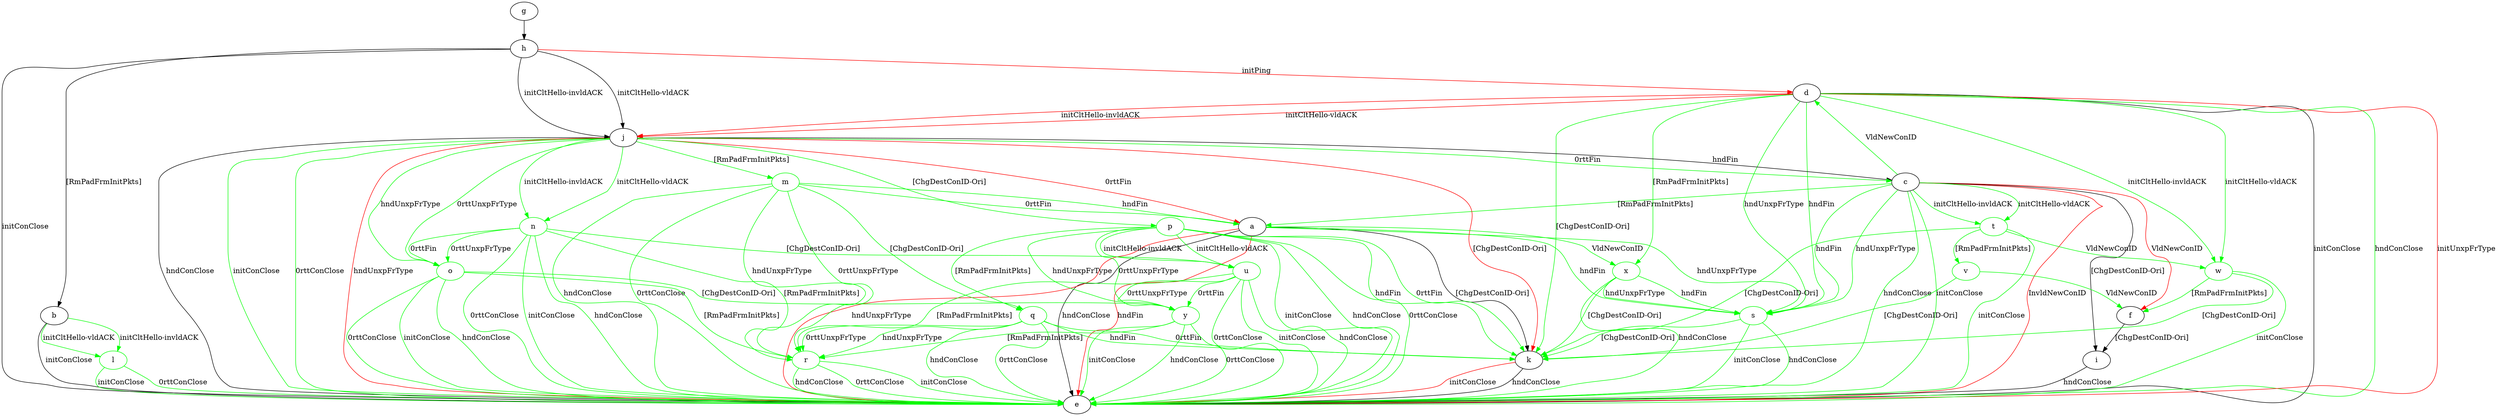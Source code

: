 digraph "" {
	a -> e	[key=0,
		label="hndConClose "];
	a -> e	[key=1,
		color=red,
		label="hndFin "];
	a -> e	[key=2,
		color=red,
		label="hndUnxpFrType "];
	a -> k	[key=0,
		label="[ChgDestConID-Ori] "];
	s	[color=green];
	a -> s	[key=0,
		color=green,
		label="hndFin "];
	a -> s	[key=1,
		color=green,
		label="hndUnxpFrType "];
	x	[color=green];
	a -> x	[key=0,
		color=green,
		label="VldNewConID "];
	b -> e	[key=0,
		label="initConClose "];
	l	[color=green];
	b -> l	[key=0,
		color=green,
		label="initCltHello-vldACK "];
	b -> l	[key=1,
		color=green,
		label="initCltHello-invldACK "];
	c -> a	[key=0,
		color=green,
		label="[RmPadFrmInitPkts] "];
	c -> d	[key=0,
		color=green,
		label="VldNewConID "];
	c -> e	[key=0,
		color=green,
		label="initConClose "];
	c -> e	[key=1,
		color=green,
		label="hndConClose "];
	c -> e	[key=2,
		color=red,
		label="InvldNewConID "];
	c -> f	[key=0,
		color=red,
		label="VldNewConID "];
	c -> i	[key=0,
		label="[ChgDestConID-Ori] "];
	c -> s	[key=0,
		color=green,
		label="hndFin "];
	c -> s	[key=1,
		color=green,
		label="hndUnxpFrType "];
	t	[color=green];
	c -> t	[key=0,
		color=green,
		label="initCltHello-vldACK "];
	c -> t	[key=1,
		color=green,
		label="initCltHello-invldACK "];
	d -> e	[key=0,
		label="initConClose "];
	d -> e	[key=1,
		color=green,
		label="hndConClose "];
	d -> e	[key=2,
		color=red,
		label="initUnxpFrType "];
	d -> j	[key=0,
		color=red,
		label="initCltHello-vldACK "];
	d -> j	[key=1,
		color=red,
		label="initCltHello-invldACK "];
	d -> k	[key=0,
		color=green,
		label="[ChgDestConID-Ori] "];
	d -> s	[key=0,
		color=green,
		label="hndFin "];
	d -> s	[key=1,
		color=green,
		label="hndUnxpFrType "];
	w	[color=green];
	d -> w	[key=0,
		color=green,
		label="initCltHello-vldACK "];
	d -> w	[key=1,
		color=green,
		label="initCltHello-invldACK "];
	d -> x	[key=0,
		color=green,
		label="[RmPadFrmInitPkts] "];
	f -> i	[key=0,
		label="[ChgDestConID-Ori] "];
	g -> h	[key=0];
	h -> b	[key=0,
		label="[RmPadFrmInitPkts] "];
	h -> d	[key=0,
		color=red,
		label="initPing "];
	h -> e	[key=0,
		label="initConClose "];
	h -> j	[key=0,
		label="initCltHello-vldACK "];
	h -> j	[key=1,
		label="initCltHello-invldACK "];
	i -> e	[key=0,
		label="hndConClose "];
	j -> a	[key=0,
		color=red,
		label="0rttFin "];
	j -> c	[key=0,
		label="hndFin "];
	j -> c	[key=1,
		color=green,
		label="0rttFin "];
	j -> e	[key=0,
		label="hndConClose "];
	j -> e	[key=1,
		color=green,
		label="initConClose "];
	j -> e	[key=2,
		color=green,
		label="0rttConClose "];
	j -> e	[key=3,
		color=red,
		label="hndUnxpFrType "];
	j -> k	[key=0,
		color=red,
		label="[ChgDestConID-Ori] "];
	m	[color=green];
	j -> m	[key=0,
		color=green,
		label="[RmPadFrmInitPkts] "];
	n	[color=green];
	j -> n	[key=0,
		color=green,
		label="initCltHello-vldACK "];
	j -> n	[key=1,
		color=green,
		label="initCltHello-invldACK "];
	o	[color=green];
	j -> o	[key=0,
		color=green,
		label="hndUnxpFrType "];
	j -> o	[key=1,
		color=green,
		label="0rttUnxpFrType "];
	p	[color=green];
	j -> p	[key=0,
		color=green,
		label="[ChgDestConID-Ori] "];
	k -> e	[key=0,
		label="hndConClose "];
	k -> e	[key=1,
		color=red,
		label="initConClose "];
	l -> e	[key=0,
		color=green,
		label="initConClose "];
	l -> e	[key=1,
		color=green,
		label="0rttConClose "];
	m -> a	[key=0,
		color=green,
		label="hndFin "];
	m -> a	[key=1,
		color=green,
		label="0rttFin "];
	m -> e	[key=0,
		color=green,
		label="hndConClose "];
	m -> e	[key=1,
		color=green,
		label="0rttConClose "];
	q	[color=green];
	m -> q	[key=0,
		color=green,
		label="[ChgDestConID-Ori] "];
	r	[color=green];
	m -> r	[key=0,
		color=green,
		label="hndUnxpFrType "];
	m -> r	[key=1,
		color=green,
		label="0rttUnxpFrType "];
	n -> e	[key=0,
		color=green,
		label="initConClose "];
	n -> e	[key=1,
		color=green,
		label="hndConClose "];
	n -> e	[key=2,
		color=green,
		label="0rttConClose "];
	n -> o	[key=0,
		color=green,
		label="0rttFin "];
	n -> o	[key=1,
		color=green,
		label="0rttUnxpFrType "];
	n -> r	[key=0,
		color=green,
		label="[RmPadFrmInitPkts] "];
	u	[color=green];
	n -> u	[key=0,
		color=green,
		label="[ChgDestConID-Ori] "];
	o -> e	[key=0,
		color=green,
		label="initConClose "];
	o -> e	[key=1,
		color=green,
		label="hndConClose "];
	o -> e	[key=2,
		color=green,
		label="0rttConClose "];
	o -> r	[key=0,
		color=green,
		label="[RmPadFrmInitPkts] "];
	y	[color=green];
	o -> y	[key=0,
		color=green,
		label="[ChgDestConID-Ori] "];
	p -> e	[key=0,
		color=green,
		label="initConClose "];
	p -> e	[key=1,
		color=green,
		label="hndConClose "];
	p -> e	[key=2,
		color=green,
		label="0rttConClose "];
	p -> k	[key=0,
		color=green,
		label="hndFin "];
	p -> k	[key=1,
		color=green,
		label="0rttFin "];
	p -> q	[key=0,
		color=green,
		label="[RmPadFrmInitPkts] "];
	p -> u	[key=0,
		color=green,
		label="initCltHello-vldACK "];
	p -> u	[key=1,
		color=green,
		label="initCltHello-invldACK "];
	p -> y	[key=0,
		color=green,
		label="hndUnxpFrType "];
	p -> y	[key=1,
		color=green,
		label="0rttUnxpFrType "];
	q -> e	[key=0,
		color=green,
		label="hndConClose "];
	q -> e	[key=1,
		color=green,
		label="0rttConClose "];
	q -> k	[key=0,
		color=green,
		label="hndFin "];
	q -> k	[key=1,
		color=green,
		label="0rttFin "];
	q -> r	[key=0,
		color=green,
		label="hndUnxpFrType "];
	q -> r	[key=1,
		color=green,
		label="0rttUnxpFrType "];
	r -> e	[key=0,
		color=green,
		label="initConClose "];
	r -> e	[key=1,
		color=green,
		label="hndConClose "];
	r -> e	[key=2,
		color=green,
		label="0rttConClose "];
	s -> e	[key=0,
		color=green,
		label="initConClose "];
	s -> e	[key=1,
		color=green,
		label="hndConClose "];
	s -> k	[key=0,
		color=green,
		label="[ChgDestConID-Ori] "];
	t -> e	[key=0,
		color=green,
		label="initConClose "];
	t -> k	[key=0,
		color=green,
		label="[ChgDestConID-Ori] "];
	v	[color=green];
	t -> v	[key=0,
		color=green,
		label="[RmPadFrmInitPkts] "];
	t -> w	[key=0,
		color=green,
		label="VldNewConID "];
	u -> e	[key=0,
		color=green,
		label="initConClose "];
	u -> e	[key=1,
		color=green,
		label="hndConClose "];
	u -> e	[key=2,
		color=green,
		label="0rttConClose "];
	u -> r	[key=0,
		color=green,
		label="[RmPadFrmInitPkts] "];
	u -> y	[key=0,
		color=green,
		label="0rttFin "];
	u -> y	[key=1,
		color=green,
		label="0rttUnxpFrType "];
	v -> f	[key=0,
		color=green,
		label="VldNewConID "];
	v -> k	[key=0,
		color=green,
		label="[ChgDestConID-Ori] "];
	w -> e	[key=0,
		color=green,
		label="initConClose "];
	w -> f	[key=0,
		color=green,
		label="[RmPadFrmInitPkts] "];
	w -> k	[key=0,
		color=green,
		label="[ChgDestConID-Ori] "];
	x -> e	[key=0,
		color=green,
		label="hndConClose "];
	x -> k	[key=0,
		color=green,
		label="[ChgDestConID-Ori] "];
	x -> s	[key=0,
		color=green,
		label="hndFin "];
	x -> s	[key=1,
		color=green,
		label="hndUnxpFrType "];
	y -> e	[key=0,
		color=green,
		label="initConClose "];
	y -> e	[key=1,
		color=green,
		label="hndConClose "];
	y -> e	[key=2,
		color=green,
		label="0rttConClose "];
	y -> r	[key=0,
		color=green,
		label="[RmPadFrmInitPkts] "];
}
